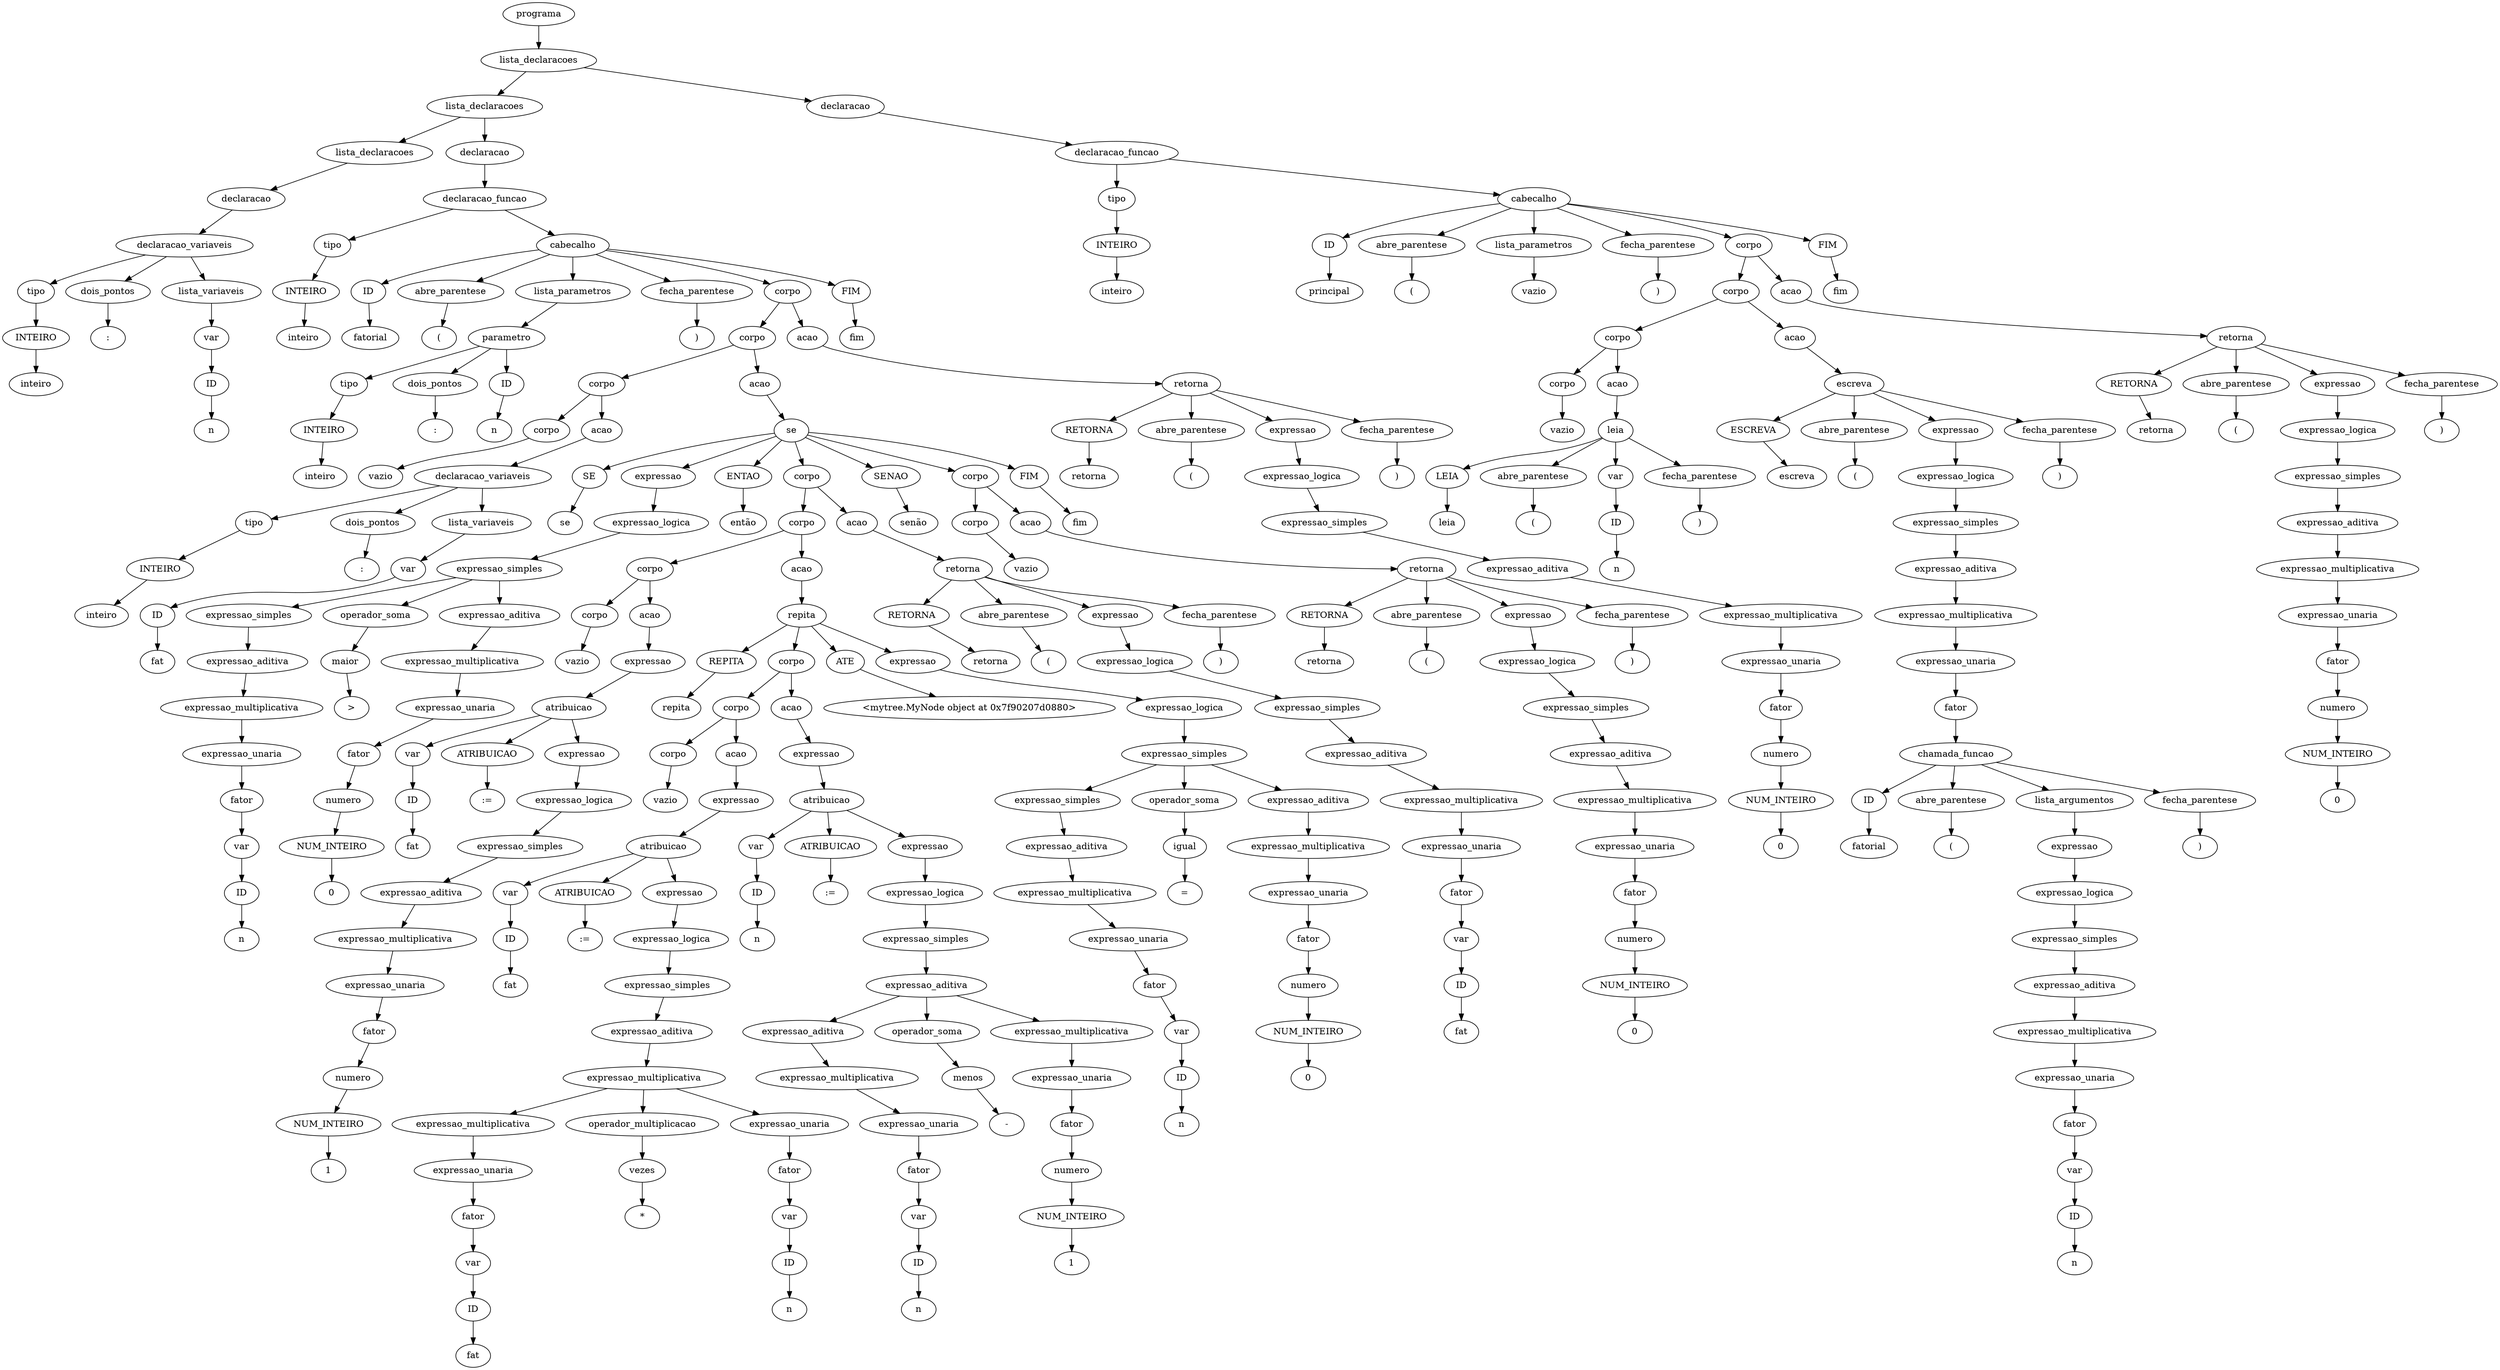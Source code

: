 digraph tree {
    "0x7f902086d3d0" [label="programa"];
    "0x7f90207d0520" [label="lista_declaracoes"];
    "0x7f902086dbb0" [label="lista_declaracoes"];
    "0x7f9020864fd0" [label="lista_declaracoes"];
    "0x7f902099cd30" [label="declaracao"];
    "0x7f90209ef850" [label="declaracao_variaveis"];
    "0x7f90208990d0" [label="tipo"];
    "0x7f90209ef8b0" [label="INTEIRO"];
    "0x7f90209ef880" [label="inteiro"];
    "0x7f90208990a0" [label="dois_pontos"];
    "0x7f902086d100" [label=":"];
    "0x7f90209ef7c0" [label="lista_variaveis"];
    "0x7f902099ccd0" [label="var"];
    "0x7f9020899040" [label="ID"];
    "0x7f902086d0d0" [label="n"];
    "0x7f9020899130" [label="declaracao"];
    "0x7f902086d3a0" [label="declaracao_funcao"];
    "0x7f902086d370" [label="tipo"];
    "0x7f902086d340" [label="INTEIRO"];
    "0x7f902086d0a0" [label="inteiro"];
    "0x7f902086deb0" [label="cabecalho"];
    "0x7f90208774f0" [label="ID"];
    "0x7f9020877520" [label="fatorial"];
    "0x7f90208773d0" [label="abre_parentese"];
    "0x7f9020877040" [label="("];
    "0x7f902086d250" [label="lista_parametros"];
    "0x7f902086d1c0" [label="parametro"];
    "0x7f902086d280" [label="tipo"];
    "0x7f902086d130" [label="INTEIRO"];
    "0x7f902086d400" [label="inteiro"];
    "0x7f902086d190" [label="dois_pontos"];
    "0x7f902086d8e0" [label=":"];
    "0x7f902086d910" [label="ID"];
    "0x7f902086d940" [label="n"];
    "0x7f9020877310" [label="fecha_parentese"];
    "0x7f9020877550" [label=")"];
    "0x7f90207d0fd0" [label="corpo"];
    "0x7f902086de50" [label="corpo"];
    "0x7f902086db80" [label="corpo"];
    "0x7f902086da00" [label="corpo"];
    "0x7f902086d490" [label="vazio"];
    "0x7f902086da30" [label="acao"];
    "0x7f902086db20" [label="declaracao_variaveis"];
    "0x7f902086d460" [label="tipo"];
    "0x7f902086d070" [label="INTEIRO"];
    "0x7f902086daf0" [label="inteiro"];
    "0x7f902086dbe0" [label="dois_pontos"];
    "0x7f902086dd00" [label=":"];
    "0x7f902086db50" [label="lista_variaveis"];
    "0x7f902086d7f0" [label="var"];
    "0x7f902086d160" [label="ID"];
    "0x7f902086dc40" [label="fat"];
    "0x7f902086dc10" [label="acao"];
    "0x7f90207d0790" [label="se"];
    "0x7f90207d0ca0" [label="SE"];
    "0x7f90207d0d60" [label="se"];
    "0x7f902086df40" [label="expressao"];
    "0x7f902086de20" [label="expressao_logica"];
    "0x7f90207c7070" [label="expressao_simples"];
    "0x7f902086ddc0" [label="expressao_simples"];
    "0x7f902086dc70" [label="expressao_aditiva"];
    "0x7f902086dd60" [label="expressao_multiplicativa"];
    "0x7f902086dcd0" [label="expressao_unaria"];
    "0x7f902086da90" [label="fator"];
    "0x7f902086d8b0" [label="var"];
    "0x7f902086d820" [label="ID"];
    "0x7f902086dd30" [label="n"];
    "0x7f902086ddf0" [label="operador_soma"];
    "0x7f902086de80" [label="maior"];
    "0x7f902086df70" [label=">"];
    "0x7f902086df10" [label="expressao_aditiva"];
    "0x7f90207c70d0" [label="expressao_multiplicativa"];
    "0x7f902086dfa0" [label="expressao_unaria"];
    "0x7f902086dee0" [label="fator"];
    "0x7f902086dca0" [label="numero"];
    "0x7f902086dd90" [label="NUM_INTEIRO"];
    "0x7f90207c70a0" [label="0"];
    "0x7f90207d0d90" [label="ENTAO"];
    "0x7f9020877190" [label="então"];
    "0x7f90207d0a60" [label="corpo"];
    "0x7f90207d0850" [label="corpo"];
    "0x7f90207c76a0" [label="corpo"];
    "0x7f90207c7250" [label="corpo"];
    "0x7f90207c7160" [label="vazio"];
    "0x7f90207c75b0" [label="acao"];
    "0x7f90207c7280" [label="expressao"];
    "0x7f90207c7550" [label="atribuicao"];
    "0x7f90207c7130" [label="var"];
    "0x7f90207c71c0" [label="ID"];
    "0x7f90207c7340" [label="fat"];
    "0x7f90207c75e0" [label="ATRIBUICAO"];
    "0x7f90207c7670" [label=":="];
    "0x7f90207c7520" [label="expressao"];
    "0x7f90207c74f0" [label="expressao_logica"];
    "0x7f90207c7430" [label="expressao_simples"];
    "0x7f90207c73d0" [label="expressao_aditiva"];
    "0x7f90207c74c0" [label="expressao_multiplicativa"];
    "0x7f90207c7370" [label="expressao_unaria"];
    "0x7f90207c73a0" [label="fator"];
    "0x7f90207c7100" [label="numero"];
    "0x7f90207c7190" [label="NUM_INTEIRO"];
    "0x7f90207c7490" [label="1"];
    "0x7f90207c7460" [label="acao"];
    "0x7f90207d07f0" [label="repita"];
    "0x7f90207d0880" [label="REPITA"];
    "0x7f90207d0820" [label="repita"];
    "0x7f90207d03d0" [label="corpo"];
    "0x7f90207c7e20" [label="corpo"];
    "0x7f90207c72b0" [label="corpo"];
    "0x7f90207c71f0" [label="vazio"];
    "0x7f90207c7ac0" [label="acao"];
    "0x7f90207c7730" [label="expressao"];
    "0x7f90207c7d90" [label="atribuicao"];
    "0x7f90207c76d0" [label="var"];
    "0x7f90207c7610" [label="ID"];
    "0x7f90207c78b0" [label="fat"];
    "0x7f90207c7bb0" [label="ATRIBUICAO"];
    "0x7f90207c7df0" [label=":="];
    "0x7f90207c7b20" [label="expressao"];
    "0x7f90207c7d30" [label="expressao_logica"];
    "0x7f90207c7c70" [label="expressao_simples"];
    "0x7f90207c7a30" [label="expressao_aditiva"];
    "0x7f90207c7d00" [label="expressao_multiplicativa"];
    "0x7f90207c7a90" [label="expressao_multiplicativa"];
    "0x7f90207c7910" [label="expressao_unaria"];
    "0x7f90207c7970" [label="fator"];
    "0x7f90207c7700" [label="var"];
    "0x7f90207c7580" [label="ID"];
    "0x7f90207c7a60" [label="fat"];
    "0x7f90207c7be0" [label="operador_multiplicacao"];
    "0x7f90207c79a0" [label="vezes"];
    "0x7f90207c7af0" [label="*"];
    "0x7f90207c7c10" [label="expressao_unaria"];
    "0x7f90207c7b50" [label="fator"];
    "0x7f90207c79d0" [label="var"];
    "0x7f90207c7a00" [label="ID"];
    "0x7f90207c7cd0" [label="n"];
    "0x7f90207c7b80" [label="acao"];
    "0x7f90207c7e50" [label="expressao"];
    "0x7f90207d00d0" [label="atribuicao"];
    "0x7f90207c7220" [label="var"];
    "0x7f90207c7310" [label="ID"];
    "0x7f90207c7850" [label="n"];
    "0x7f90207d0070" [label="ATRIBUICAO"];
    "0x7f90207d0340" [label=":="];
    "0x7f90207d0310" [label="expressao"];
    "0x7f90207d02e0" [label="expressao_logica"];
    "0x7f90207d0040" [label="expressao_simples"];
    "0x7f90207d0130" [label="expressao_aditiva"];
    "0x7f90207c7ee0" [label="expressao_aditiva"];
    "0x7f90207c7fd0" [label="expressao_multiplicativa"];
    "0x7f90207c7790" [label="expressao_unaria"];
    "0x7f90207c7eb0" [label="fator"];
    "0x7f90207c7ca0" [label="var"];
    "0x7f90207c7c40" [label="ID"];
    "0x7f90207c7fa0" [label="n"];
    "0x7f90207d0190" [label="operador_soma"];
    "0x7f90207c7f70" [label="menos"];
    "0x7f90207d00a0" [label="-"];
    "0x7f90207d02b0" [label="expressao_multiplicativa"];
    "0x7f90207d01c0" [label="expressao_unaria"];
    "0x7f90207d0100" [label="fator"];
    "0x7f90207c7f10" [label="numero"];
    "0x7f90207c7f40" [label="NUM_INTEIRO"];
    "0x7f90207d0280" [label="1"];
    "0x7f90207d08b0" [label="ATE"];
    "0x7f90207d08e0" [label="<mytree.MyNode object at 0x7f90207d0880>"];
    "0x7f90207d07c0" [label="expressao"];
    "0x7f90207d04f0" [label="expressao_logica"];
    "0x7f90207d06d0" [label="expressao_simples"];
    "0x7f90207d0490" [label="expressao_simples"];
    "0x7f90207d0160" [label="expressao_aditiva"];
    "0x7f90207c7dc0" [label="expressao_multiplicativa"];
    "0x7f90207d0400" [label="expressao_unaria"];
    "0x7f90207d0370" [label="fator"];
    "0x7f90207c7d60" [label="var"];
    "0x7f90207c77f0" [label="ID"];
    "0x7f90207c7e80" [label="n"];
    "0x7f90207d04c0" [label="operador_soma"];
    "0x7f90207d0550" [label="igual"];
    "0x7f90207d0640" [label="="];
    "0x7f90207d05e0" [label="expressao_aditiva"];
    "0x7f90207d0760" [label="expressao_multiplicativa"];
    "0x7f90207d0670" [label="expressao_unaria"];
    "0x7f90207d05b0" [label="fator"];
    "0x7f90207d0430" [label="numero"];
    "0x7f90207d0460" [label="NUM_INTEIRO"];
    "0x7f90207d0730" [label="0"];
    "0x7f90207d0b80" [label="acao"];
    "0x7f90207d0a00" [label="retorna"];
    "0x7f90207d0a90" [label="RETORNA"];
    "0x7f90207d0bb0" [label="retorna"];
    "0x7f90207d0be0" [label="abre_parentese"];
    "0x7f90207d0c10" [label="("];
    "0x7f90207d09d0" [label="expressao"];
    "0x7f90207d09a0" [label="expressao_logica"];
    "0x7f90207d0970" [label="expressao_simples"];
    "0x7f90207d01f0" [label="expressao_aditiva"];
    "0x7f90207d0940" [label="expressao_multiplicativa"];
    "0x7f90207d0610" [label="expressao_unaria"];
    "0x7f90207d0250" [label="fator"];
    "0x7f90207c7640" [label="var"];
    "0x7f90207c72e0" [label="ID"];
    "0x7f90207d0910" [label="fat"];
    "0x7f90207d0c40" [label="fecha_parentese"];
    "0x7f90207d0c70" [label=")"];
    "0x7f90208771c0" [label="SENAO"];
    "0x7f9020877070" [label="senão"];
    "0x7f90207d0f10" [label="corpo"];
    "0x7f90207d0cd0" [label="corpo"];
    "0x7f90207c7400" [label="vazio"];
    "0x7f90207d0a30" [label="acao"];
    "0x7f90207d0eb0" [label="retorna"];
    "0x7f90207d0f40" [label="RETORNA"];
    "0x7f90208770a0" [label="retorna"];
    "0x7f90208770d0" [label="abre_parentese"];
    "0x7f9020877100" [label="("];
    "0x7f90207d0e80" [label="expressao"];
    "0x7f90207d0e50" [label="expressao_logica"];
    "0x7f90207d0dc0" [label="expressao_simples"];
    "0x7f90207d0d30" [label="expressao_aditiva"];
    "0x7f90207d0e20" [label="expressao_multiplicativa"];
    "0x7f90207d0ac0" [label="expressao_unaria"];
    "0x7f90207d0d00" [label="fator"];
    "0x7f90207d0af0" [label="numero"];
    "0x7f90207d0220" [label="NUM_INTEIRO"];
    "0x7f90207d0df0" [label="0"];
    "0x7f9020877130" [label="fecha_parentese"];
    "0x7f9020877160" [label=")"];
    "0x7f90208771f0" [label="FIM"];
    "0x7f9020877220" [label="fim"];
    "0x7f90207c7040" [label="acao"];
    "0x7f9020877280" [label="retorna"];
    "0x7f90208772e0" [label="RETORNA"];
    "0x7f9020877400" [label="retorna"];
    "0x7f9020877430" [label="abre_parentese"];
    "0x7f9020877460" [label="("];
    "0x7f9020877250" [label="expressao"];
    "0x7f90207d0fa0" [label="expressao_logica"];
    "0x7f90207d0b50" [label="expressao_simples"];
    "0x7f90207d0700" [label="expressao_aditiva"];
    "0x7f90207d0580" [label="expressao_multiplicativa"];
    "0x7f902086dfd0" [label="expressao_unaria"];
    "0x7f90207d0ee0" [label="fator"];
    "0x7f902086dac0" [label="numero"];
    "0x7f902086da60" [label="NUM_INTEIRO"];
    "0x7f90207d03a0" [label="0"];
    "0x7f9020877490" [label="fecha_parentese"];
    "0x7f90208774c0" [label=")"];
    "0x7f9020877580" [label="FIM"];
    "0x7f90208775b0" [label="fim"];
    "0x7f902086d9a0" [label="declaracao"];
    "0x7f902086d9d0" [label="declaracao_funcao"];
    "0x7f9020899100" [label="tipo"];
    "0x7f9020899070" [label="INTEIRO"];
    "0x7f902086d310" [label="inteiro"];
    "0x7f9020877760" [label="cabecalho"];
    "0x7f9020881670" [label="ID"];
    "0x7f90208816a0" [label="principal"];
    "0x7f90208813d0" [label="abre_parentese"];
    "0x7f9020881100" [label="("];
    "0x7f90208772b0" [label="lista_parametros"];
    "0x7f90207d0b20" [label="vazio"];
    "0x7f9020881040" [label="fecha_parentese"];
    "0x7f90208816d0" [label=")"];
    "0x7f9020881370" [label="corpo"];
    "0x7f9020877c40" [label="corpo"];
    "0x7f9020877910" [label="corpo"];
    "0x7f9020877700" [label="corpo"];
    "0x7f902086d220" [label="vazio"];
    "0x7f9020877a30" [label="acao"];
    "0x7f90208777c0" [label="leia"];
    "0x7f90208777f0" [label="LEIA"];
    "0x7f9020877a60" [label="leia"];
    "0x7f9020877ac0" [label="abre_parentese"];
    "0x7f9020877af0" [label="("];
    "0x7f90208773a0" [label="var"];
    "0x7f9020877640" [label="ID"];
    "0x7f90208778e0" [label="n"];
    "0x7f9020877b20" [label="fecha_parentese"];
    "0x7f9020877b50" [label=")"];
    "0x7f9020877a00" [label="acao"];
    "0x7f9020877820" [label="escreva"];
    "0x7f9020877c70" [label="ESCREVA"];
    "0x7f9020881130" [label="escreva"];
    "0x7f9020881160" [label="abre_parentese"];
    "0x7f9020881190" [label="("];
    "0x7f90208778b0" [label="expressao"];
    "0x7f9020877d90" [label="expressao_logica"];
    "0x7f9020877eb0" [label="expressao_simples"];
    "0x7f9020877730" [label="expressao_aditiva"];
    "0x7f9020877880" [label="expressao_multiplicativa"];
    "0x7f9020877dc0" [label="expressao_unaria"];
    "0x7f9020877ee0" [label="fator"];
    "0x7f9020877d60" [label="chamada_funcao"];
    "0x7f9020877df0" [label="ID"];
    "0x7f9020877f10" [label="fatorial"];
    "0x7f9020877f40" [label="abre_parentese"];
    "0x7f9020877f70" [label="("];
    "0x7f9020877d30" [label="lista_argumentos"];
    "0x7f9020877d00" [label="expressao"];
    "0x7f9020877cd0" [label="expressao_logica"];
    "0x7f9020877ca0" [label="expressao_simples"];
    "0x7f9020877c10" [label="expressao_aditiva"];
    "0x7f9020877bb0" [label="expressao_multiplicativa"];
    "0x7f90208779d0" [label="expressao_unaria"];
    "0x7f9020877be0" [label="fator"];
    "0x7f90208775e0" [label="var"];
    "0x7f90208776d0" [label="ID"];
    "0x7f9020877b80" [label="n"];
    "0x7f9020877fa0" [label="fecha_parentese"];
    "0x7f9020877fd0" [label=")"];
    "0x7f90208811c0" [label="fecha_parentese"];
    "0x7f90208811f0" [label=")"];
    "0x7f9020877e20" [label="acao"];
    "0x7f9020881310" [label="retorna"];
    "0x7f90208813a0" [label="RETORNA"];
    "0x7f90208814c0" [label="retorna"];
    "0x7f9020881520" [label="abre_parentese"];
    "0x7f9020881580" [label="("];
    "0x7f90208812e0" [label="expressao"];
    "0x7f90208812b0" [label="expressao_logica"];
    "0x7f9020881280" [label="expressao_simples"];
    "0x7f90208810a0" [label="expressao_aditiva"];
    "0x7f9020881250" [label="expressao_multiplicativa"];
    "0x7f9020877790" [label="expressao_unaria"];
    "0x7f9020877e80" [label="fator"];
    "0x7f90208776a0" [label="numero"];
    "0x7f9020877340" [label="NUM_INTEIRO"];
    "0x7f9020881220" [label="0"];
    "0x7f90208815e0" [label="fecha_parentese"];
    "0x7f9020881640" [label=")"];
    "0x7f9020881700" [label="FIM"];
    "0x7f9020881730" [label="fim"];
    "0x7f902086d3d0" -> "0x7f90207d0520";
    "0x7f90207d0520" -> "0x7f902086dbb0";
    "0x7f90207d0520" -> "0x7f902086d9a0";
    "0x7f902086dbb0" -> "0x7f9020864fd0";
    "0x7f902086dbb0" -> "0x7f9020899130";
    "0x7f9020864fd0" -> "0x7f902099cd30";
    "0x7f902099cd30" -> "0x7f90209ef850";
    "0x7f90209ef850" -> "0x7f90208990d0";
    "0x7f90209ef850" -> "0x7f90208990a0";
    "0x7f90209ef850" -> "0x7f90209ef7c0";
    "0x7f90208990d0" -> "0x7f90209ef8b0";
    "0x7f90209ef8b0" -> "0x7f90209ef880";
    "0x7f90208990a0" -> "0x7f902086d100";
    "0x7f90209ef7c0" -> "0x7f902099ccd0";
    "0x7f902099ccd0" -> "0x7f9020899040";
    "0x7f9020899040" -> "0x7f902086d0d0";
    "0x7f9020899130" -> "0x7f902086d3a0";
    "0x7f902086d3a0" -> "0x7f902086d370";
    "0x7f902086d3a0" -> "0x7f902086deb0";
    "0x7f902086d370" -> "0x7f902086d340";
    "0x7f902086d340" -> "0x7f902086d0a0";
    "0x7f902086deb0" -> "0x7f90208774f0";
    "0x7f902086deb0" -> "0x7f90208773d0";
    "0x7f902086deb0" -> "0x7f902086d250";
    "0x7f902086deb0" -> "0x7f9020877310";
    "0x7f902086deb0" -> "0x7f90207d0fd0";
    "0x7f902086deb0" -> "0x7f9020877580";
    "0x7f90208774f0" -> "0x7f9020877520";
    "0x7f90208773d0" -> "0x7f9020877040";
    "0x7f902086d250" -> "0x7f902086d1c0";
    "0x7f902086d1c0" -> "0x7f902086d280";
    "0x7f902086d1c0" -> "0x7f902086d190";
    "0x7f902086d1c0" -> "0x7f902086d910";
    "0x7f902086d280" -> "0x7f902086d130";
    "0x7f902086d130" -> "0x7f902086d400";
    "0x7f902086d190" -> "0x7f902086d8e0";
    "0x7f902086d910" -> "0x7f902086d940";
    "0x7f9020877310" -> "0x7f9020877550";
    "0x7f90207d0fd0" -> "0x7f902086de50";
    "0x7f90207d0fd0" -> "0x7f90207c7040";
    "0x7f902086de50" -> "0x7f902086db80";
    "0x7f902086de50" -> "0x7f902086dc10";
    "0x7f902086db80" -> "0x7f902086da00";
    "0x7f902086db80" -> "0x7f902086da30";
    "0x7f902086da00" -> "0x7f902086d490";
    "0x7f902086da30" -> "0x7f902086db20";
    "0x7f902086db20" -> "0x7f902086d460";
    "0x7f902086db20" -> "0x7f902086dbe0";
    "0x7f902086db20" -> "0x7f902086db50";
    "0x7f902086d460" -> "0x7f902086d070";
    "0x7f902086d070" -> "0x7f902086daf0";
    "0x7f902086dbe0" -> "0x7f902086dd00";
    "0x7f902086db50" -> "0x7f902086d7f0";
    "0x7f902086d7f0" -> "0x7f902086d160";
    "0x7f902086d160" -> "0x7f902086dc40";
    "0x7f902086dc10" -> "0x7f90207d0790";
    "0x7f90207d0790" -> "0x7f90207d0ca0";
    "0x7f90207d0790" -> "0x7f902086df40";
    "0x7f90207d0790" -> "0x7f90207d0d90";
    "0x7f90207d0790" -> "0x7f90207d0a60";
    "0x7f90207d0790" -> "0x7f90208771c0";
    "0x7f90207d0790" -> "0x7f90207d0f10";
    "0x7f90207d0790" -> "0x7f90208771f0";
    "0x7f90207d0ca0" -> "0x7f90207d0d60";
    "0x7f902086df40" -> "0x7f902086de20";
    "0x7f902086de20" -> "0x7f90207c7070";
    "0x7f90207c7070" -> "0x7f902086ddc0";
    "0x7f90207c7070" -> "0x7f902086ddf0";
    "0x7f90207c7070" -> "0x7f902086df10";
    "0x7f902086ddc0" -> "0x7f902086dc70";
    "0x7f902086dc70" -> "0x7f902086dd60";
    "0x7f902086dd60" -> "0x7f902086dcd0";
    "0x7f902086dcd0" -> "0x7f902086da90";
    "0x7f902086da90" -> "0x7f902086d8b0";
    "0x7f902086d8b0" -> "0x7f902086d820";
    "0x7f902086d820" -> "0x7f902086dd30";
    "0x7f902086ddf0" -> "0x7f902086de80";
    "0x7f902086de80" -> "0x7f902086df70";
    "0x7f902086df10" -> "0x7f90207c70d0";
    "0x7f90207c70d0" -> "0x7f902086dfa0";
    "0x7f902086dfa0" -> "0x7f902086dee0";
    "0x7f902086dee0" -> "0x7f902086dca0";
    "0x7f902086dca0" -> "0x7f902086dd90";
    "0x7f902086dd90" -> "0x7f90207c70a0";
    "0x7f90207d0d90" -> "0x7f9020877190";
    "0x7f90207d0a60" -> "0x7f90207d0850";
    "0x7f90207d0a60" -> "0x7f90207d0b80";
    "0x7f90207d0850" -> "0x7f90207c76a0";
    "0x7f90207d0850" -> "0x7f90207c7460";
    "0x7f90207c76a0" -> "0x7f90207c7250";
    "0x7f90207c76a0" -> "0x7f90207c75b0";
    "0x7f90207c7250" -> "0x7f90207c7160";
    "0x7f90207c75b0" -> "0x7f90207c7280";
    "0x7f90207c7280" -> "0x7f90207c7550";
    "0x7f90207c7550" -> "0x7f90207c7130";
    "0x7f90207c7550" -> "0x7f90207c75e0";
    "0x7f90207c7550" -> "0x7f90207c7520";
    "0x7f90207c7130" -> "0x7f90207c71c0";
    "0x7f90207c71c0" -> "0x7f90207c7340";
    "0x7f90207c75e0" -> "0x7f90207c7670";
    "0x7f90207c7520" -> "0x7f90207c74f0";
    "0x7f90207c74f0" -> "0x7f90207c7430";
    "0x7f90207c7430" -> "0x7f90207c73d0";
    "0x7f90207c73d0" -> "0x7f90207c74c0";
    "0x7f90207c74c0" -> "0x7f90207c7370";
    "0x7f90207c7370" -> "0x7f90207c73a0";
    "0x7f90207c73a0" -> "0x7f90207c7100";
    "0x7f90207c7100" -> "0x7f90207c7190";
    "0x7f90207c7190" -> "0x7f90207c7490";
    "0x7f90207c7460" -> "0x7f90207d07f0";
    "0x7f90207d07f0" -> "0x7f90207d0880";
    "0x7f90207d07f0" -> "0x7f90207d03d0";
    "0x7f90207d07f0" -> "0x7f90207d08b0";
    "0x7f90207d07f0" -> "0x7f90207d07c0";
    "0x7f90207d0880" -> "0x7f90207d0820";
    "0x7f90207d03d0" -> "0x7f90207c7e20";
    "0x7f90207d03d0" -> "0x7f90207c7b80";
    "0x7f90207c7e20" -> "0x7f90207c72b0";
    "0x7f90207c7e20" -> "0x7f90207c7ac0";
    "0x7f90207c72b0" -> "0x7f90207c71f0";
    "0x7f90207c7ac0" -> "0x7f90207c7730";
    "0x7f90207c7730" -> "0x7f90207c7d90";
    "0x7f90207c7d90" -> "0x7f90207c76d0";
    "0x7f90207c7d90" -> "0x7f90207c7bb0";
    "0x7f90207c7d90" -> "0x7f90207c7b20";
    "0x7f90207c76d0" -> "0x7f90207c7610";
    "0x7f90207c7610" -> "0x7f90207c78b0";
    "0x7f90207c7bb0" -> "0x7f90207c7df0";
    "0x7f90207c7b20" -> "0x7f90207c7d30";
    "0x7f90207c7d30" -> "0x7f90207c7c70";
    "0x7f90207c7c70" -> "0x7f90207c7a30";
    "0x7f90207c7a30" -> "0x7f90207c7d00";
    "0x7f90207c7d00" -> "0x7f90207c7a90";
    "0x7f90207c7d00" -> "0x7f90207c7be0";
    "0x7f90207c7d00" -> "0x7f90207c7c10";
    "0x7f90207c7a90" -> "0x7f90207c7910";
    "0x7f90207c7910" -> "0x7f90207c7970";
    "0x7f90207c7970" -> "0x7f90207c7700";
    "0x7f90207c7700" -> "0x7f90207c7580";
    "0x7f90207c7580" -> "0x7f90207c7a60";
    "0x7f90207c7be0" -> "0x7f90207c79a0";
    "0x7f90207c79a0" -> "0x7f90207c7af0";
    "0x7f90207c7c10" -> "0x7f90207c7b50";
    "0x7f90207c7b50" -> "0x7f90207c79d0";
    "0x7f90207c79d0" -> "0x7f90207c7a00";
    "0x7f90207c7a00" -> "0x7f90207c7cd0";
    "0x7f90207c7b80" -> "0x7f90207c7e50";
    "0x7f90207c7e50" -> "0x7f90207d00d0";
    "0x7f90207d00d0" -> "0x7f90207c7220";
    "0x7f90207d00d0" -> "0x7f90207d0070";
    "0x7f90207d00d0" -> "0x7f90207d0310";
    "0x7f90207c7220" -> "0x7f90207c7310";
    "0x7f90207c7310" -> "0x7f90207c7850";
    "0x7f90207d0070" -> "0x7f90207d0340";
    "0x7f90207d0310" -> "0x7f90207d02e0";
    "0x7f90207d02e0" -> "0x7f90207d0040";
    "0x7f90207d0040" -> "0x7f90207d0130";
    "0x7f90207d0130" -> "0x7f90207c7ee0";
    "0x7f90207d0130" -> "0x7f90207d0190";
    "0x7f90207d0130" -> "0x7f90207d02b0";
    "0x7f90207c7ee0" -> "0x7f90207c7fd0";
    "0x7f90207c7fd0" -> "0x7f90207c7790";
    "0x7f90207c7790" -> "0x7f90207c7eb0";
    "0x7f90207c7eb0" -> "0x7f90207c7ca0";
    "0x7f90207c7ca0" -> "0x7f90207c7c40";
    "0x7f90207c7c40" -> "0x7f90207c7fa0";
    "0x7f90207d0190" -> "0x7f90207c7f70";
    "0x7f90207c7f70" -> "0x7f90207d00a0";
    "0x7f90207d02b0" -> "0x7f90207d01c0";
    "0x7f90207d01c0" -> "0x7f90207d0100";
    "0x7f90207d0100" -> "0x7f90207c7f10";
    "0x7f90207c7f10" -> "0x7f90207c7f40";
    "0x7f90207c7f40" -> "0x7f90207d0280";
    "0x7f90207d08b0" -> "0x7f90207d08e0";
    "0x7f90207d07c0" -> "0x7f90207d04f0";
    "0x7f90207d04f0" -> "0x7f90207d06d0";
    "0x7f90207d06d0" -> "0x7f90207d0490";
    "0x7f90207d06d0" -> "0x7f90207d04c0";
    "0x7f90207d06d0" -> "0x7f90207d05e0";
    "0x7f90207d0490" -> "0x7f90207d0160";
    "0x7f90207d0160" -> "0x7f90207c7dc0";
    "0x7f90207c7dc0" -> "0x7f90207d0400";
    "0x7f90207d0400" -> "0x7f90207d0370";
    "0x7f90207d0370" -> "0x7f90207c7d60";
    "0x7f90207c7d60" -> "0x7f90207c77f0";
    "0x7f90207c77f0" -> "0x7f90207c7e80";
    "0x7f90207d04c0" -> "0x7f90207d0550";
    "0x7f90207d0550" -> "0x7f90207d0640";
    "0x7f90207d05e0" -> "0x7f90207d0760";
    "0x7f90207d0760" -> "0x7f90207d0670";
    "0x7f90207d0670" -> "0x7f90207d05b0";
    "0x7f90207d05b0" -> "0x7f90207d0430";
    "0x7f90207d0430" -> "0x7f90207d0460";
    "0x7f90207d0460" -> "0x7f90207d0730";
    "0x7f90207d0b80" -> "0x7f90207d0a00";
    "0x7f90207d0a00" -> "0x7f90207d0a90";
    "0x7f90207d0a00" -> "0x7f90207d0be0";
    "0x7f90207d0a00" -> "0x7f90207d09d0";
    "0x7f90207d0a00" -> "0x7f90207d0c40";
    "0x7f90207d0a90" -> "0x7f90207d0bb0";
    "0x7f90207d0be0" -> "0x7f90207d0c10";
    "0x7f90207d09d0" -> "0x7f90207d09a0";
    "0x7f90207d09a0" -> "0x7f90207d0970";
    "0x7f90207d0970" -> "0x7f90207d01f0";
    "0x7f90207d01f0" -> "0x7f90207d0940";
    "0x7f90207d0940" -> "0x7f90207d0610";
    "0x7f90207d0610" -> "0x7f90207d0250";
    "0x7f90207d0250" -> "0x7f90207c7640";
    "0x7f90207c7640" -> "0x7f90207c72e0";
    "0x7f90207c72e0" -> "0x7f90207d0910";
    "0x7f90207d0c40" -> "0x7f90207d0c70";
    "0x7f90208771c0" -> "0x7f9020877070";
    "0x7f90207d0f10" -> "0x7f90207d0cd0";
    "0x7f90207d0f10" -> "0x7f90207d0a30";
    "0x7f90207d0cd0" -> "0x7f90207c7400";
    "0x7f90207d0a30" -> "0x7f90207d0eb0";
    "0x7f90207d0eb0" -> "0x7f90207d0f40";
    "0x7f90207d0eb0" -> "0x7f90208770d0";
    "0x7f90207d0eb0" -> "0x7f90207d0e80";
    "0x7f90207d0eb0" -> "0x7f9020877130";
    "0x7f90207d0f40" -> "0x7f90208770a0";
    "0x7f90208770d0" -> "0x7f9020877100";
    "0x7f90207d0e80" -> "0x7f90207d0e50";
    "0x7f90207d0e50" -> "0x7f90207d0dc0";
    "0x7f90207d0dc0" -> "0x7f90207d0d30";
    "0x7f90207d0d30" -> "0x7f90207d0e20";
    "0x7f90207d0e20" -> "0x7f90207d0ac0";
    "0x7f90207d0ac0" -> "0x7f90207d0d00";
    "0x7f90207d0d00" -> "0x7f90207d0af0";
    "0x7f90207d0af0" -> "0x7f90207d0220";
    "0x7f90207d0220" -> "0x7f90207d0df0";
    "0x7f9020877130" -> "0x7f9020877160";
    "0x7f90208771f0" -> "0x7f9020877220";
    "0x7f90207c7040" -> "0x7f9020877280";
    "0x7f9020877280" -> "0x7f90208772e0";
    "0x7f9020877280" -> "0x7f9020877430";
    "0x7f9020877280" -> "0x7f9020877250";
    "0x7f9020877280" -> "0x7f9020877490";
    "0x7f90208772e0" -> "0x7f9020877400";
    "0x7f9020877430" -> "0x7f9020877460";
    "0x7f9020877250" -> "0x7f90207d0fa0";
    "0x7f90207d0fa0" -> "0x7f90207d0b50";
    "0x7f90207d0b50" -> "0x7f90207d0700";
    "0x7f90207d0700" -> "0x7f90207d0580";
    "0x7f90207d0580" -> "0x7f902086dfd0";
    "0x7f902086dfd0" -> "0x7f90207d0ee0";
    "0x7f90207d0ee0" -> "0x7f902086dac0";
    "0x7f902086dac0" -> "0x7f902086da60";
    "0x7f902086da60" -> "0x7f90207d03a0";
    "0x7f9020877490" -> "0x7f90208774c0";
    "0x7f9020877580" -> "0x7f90208775b0";
    "0x7f902086d9a0" -> "0x7f902086d9d0";
    "0x7f902086d9d0" -> "0x7f9020899100";
    "0x7f902086d9d0" -> "0x7f9020877760";
    "0x7f9020899100" -> "0x7f9020899070";
    "0x7f9020899070" -> "0x7f902086d310";
    "0x7f9020877760" -> "0x7f9020881670";
    "0x7f9020877760" -> "0x7f90208813d0";
    "0x7f9020877760" -> "0x7f90208772b0";
    "0x7f9020877760" -> "0x7f9020881040";
    "0x7f9020877760" -> "0x7f9020881370";
    "0x7f9020877760" -> "0x7f9020881700";
    "0x7f9020881670" -> "0x7f90208816a0";
    "0x7f90208813d0" -> "0x7f9020881100";
    "0x7f90208772b0" -> "0x7f90207d0b20";
    "0x7f9020881040" -> "0x7f90208816d0";
    "0x7f9020881370" -> "0x7f9020877c40";
    "0x7f9020881370" -> "0x7f9020877e20";
    "0x7f9020877c40" -> "0x7f9020877910";
    "0x7f9020877c40" -> "0x7f9020877a00";
    "0x7f9020877910" -> "0x7f9020877700";
    "0x7f9020877910" -> "0x7f9020877a30";
    "0x7f9020877700" -> "0x7f902086d220";
    "0x7f9020877a30" -> "0x7f90208777c0";
    "0x7f90208777c0" -> "0x7f90208777f0";
    "0x7f90208777c0" -> "0x7f9020877ac0";
    "0x7f90208777c0" -> "0x7f90208773a0";
    "0x7f90208777c0" -> "0x7f9020877b20";
    "0x7f90208777f0" -> "0x7f9020877a60";
    "0x7f9020877ac0" -> "0x7f9020877af0";
    "0x7f90208773a0" -> "0x7f9020877640";
    "0x7f9020877640" -> "0x7f90208778e0";
    "0x7f9020877b20" -> "0x7f9020877b50";
    "0x7f9020877a00" -> "0x7f9020877820";
    "0x7f9020877820" -> "0x7f9020877c70";
    "0x7f9020877820" -> "0x7f9020881160";
    "0x7f9020877820" -> "0x7f90208778b0";
    "0x7f9020877820" -> "0x7f90208811c0";
    "0x7f9020877c70" -> "0x7f9020881130";
    "0x7f9020881160" -> "0x7f9020881190";
    "0x7f90208778b0" -> "0x7f9020877d90";
    "0x7f9020877d90" -> "0x7f9020877eb0";
    "0x7f9020877eb0" -> "0x7f9020877730";
    "0x7f9020877730" -> "0x7f9020877880";
    "0x7f9020877880" -> "0x7f9020877dc0";
    "0x7f9020877dc0" -> "0x7f9020877ee0";
    "0x7f9020877ee0" -> "0x7f9020877d60";
    "0x7f9020877d60" -> "0x7f9020877df0";
    "0x7f9020877d60" -> "0x7f9020877f40";
    "0x7f9020877d60" -> "0x7f9020877d30";
    "0x7f9020877d60" -> "0x7f9020877fa0";
    "0x7f9020877df0" -> "0x7f9020877f10";
    "0x7f9020877f40" -> "0x7f9020877f70";
    "0x7f9020877d30" -> "0x7f9020877d00";
    "0x7f9020877d00" -> "0x7f9020877cd0";
    "0x7f9020877cd0" -> "0x7f9020877ca0";
    "0x7f9020877ca0" -> "0x7f9020877c10";
    "0x7f9020877c10" -> "0x7f9020877bb0";
    "0x7f9020877bb0" -> "0x7f90208779d0";
    "0x7f90208779d0" -> "0x7f9020877be0";
    "0x7f9020877be0" -> "0x7f90208775e0";
    "0x7f90208775e0" -> "0x7f90208776d0";
    "0x7f90208776d0" -> "0x7f9020877b80";
    "0x7f9020877fa0" -> "0x7f9020877fd0";
    "0x7f90208811c0" -> "0x7f90208811f0";
    "0x7f9020877e20" -> "0x7f9020881310";
    "0x7f9020881310" -> "0x7f90208813a0";
    "0x7f9020881310" -> "0x7f9020881520";
    "0x7f9020881310" -> "0x7f90208812e0";
    "0x7f9020881310" -> "0x7f90208815e0";
    "0x7f90208813a0" -> "0x7f90208814c0";
    "0x7f9020881520" -> "0x7f9020881580";
    "0x7f90208812e0" -> "0x7f90208812b0";
    "0x7f90208812b0" -> "0x7f9020881280";
    "0x7f9020881280" -> "0x7f90208810a0";
    "0x7f90208810a0" -> "0x7f9020881250";
    "0x7f9020881250" -> "0x7f9020877790";
    "0x7f9020877790" -> "0x7f9020877e80";
    "0x7f9020877e80" -> "0x7f90208776a0";
    "0x7f90208776a0" -> "0x7f9020877340";
    "0x7f9020877340" -> "0x7f9020881220";
    "0x7f90208815e0" -> "0x7f9020881640";
    "0x7f9020881700" -> "0x7f9020881730";
}
